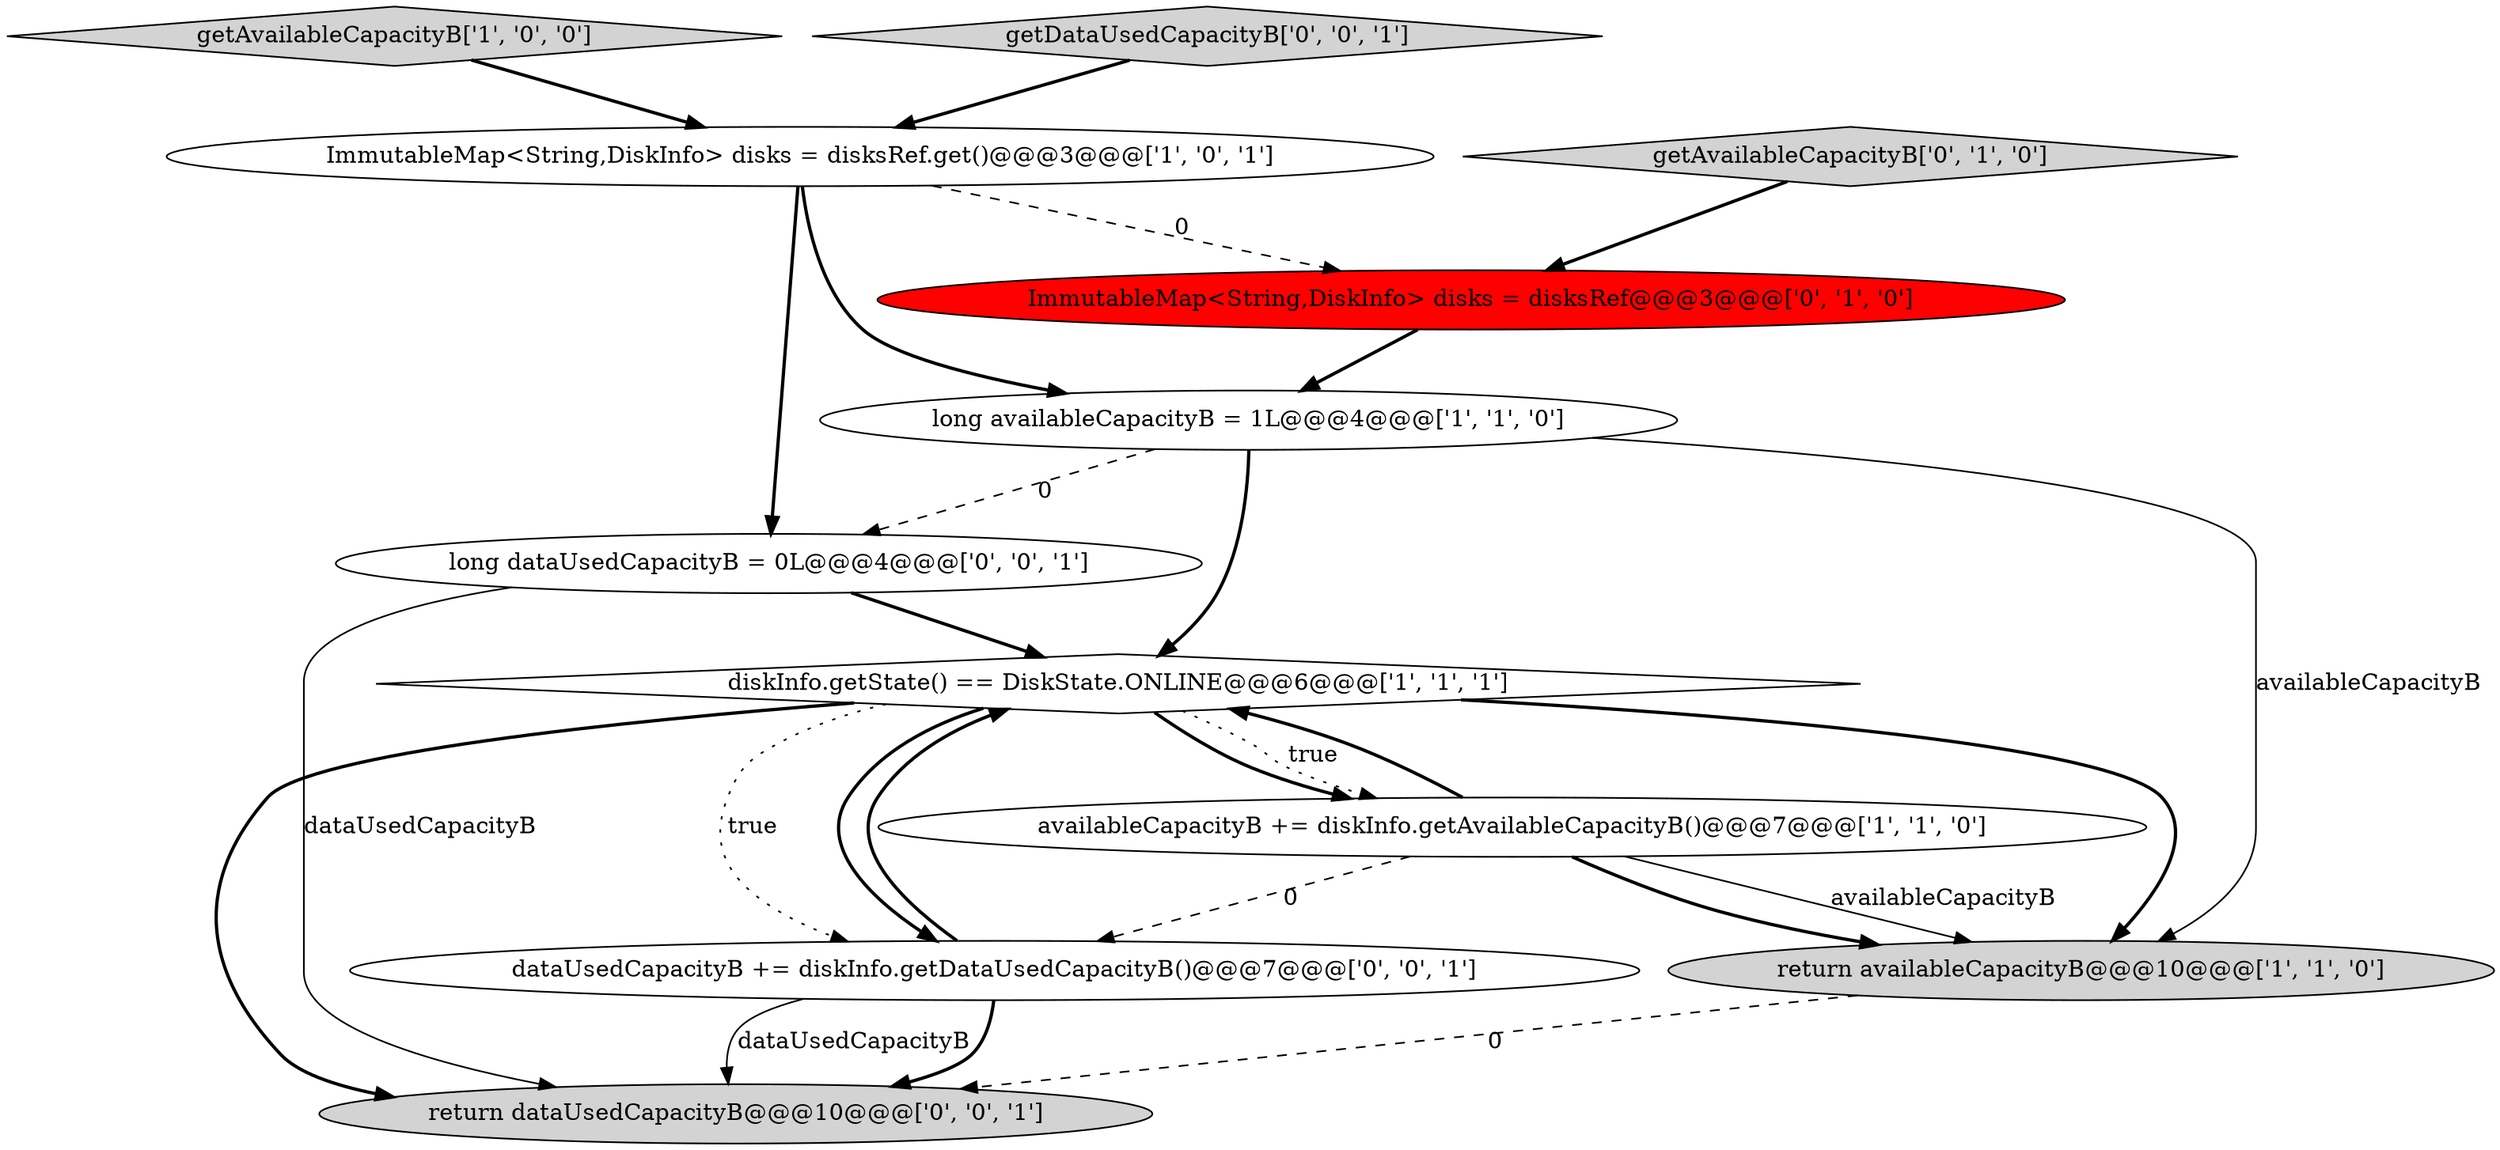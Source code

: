 digraph {
1 [style = filled, label = "diskInfo.getState() == DiskState.ONLINE@@@6@@@['1', '1', '1']", fillcolor = white, shape = diamond image = "AAA0AAABBB1BBB"];
0 [style = filled, label = "ImmutableMap<String,DiskInfo> disks = disksRef.get()@@@3@@@['1', '0', '1']", fillcolor = white, shape = ellipse image = "AAA0AAABBB1BBB"];
3 [style = filled, label = "getAvailableCapacityB['1', '0', '0']", fillcolor = lightgray, shape = diamond image = "AAA0AAABBB1BBB"];
8 [style = filled, label = "long dataUsedCapacityB = 0L@@@4@@@['0', '0', '1']", fillcolor = white, shape = ellipse image = "AAA0AAABBB3BBB"];
9 [style = filled, label = "return dataUsedCapacityB@@@10@@@['0', '0', '1']", fillcolor = lightgray, shape = ellipse image = "AAA0AAABBB3BBB"];
7 [style = filled, label = "ImmutableMap<String,DiskInfo> disks = disksRef@@@3@@@['0', '1', '0']", fillcolor = red, shape = ellipse image = "AAA1AAABBB2BBB"];
2 [style = filled, label = "long availableCapacityB = 1L@@@4@@@['1', '1', '0']", fillcolor = white, shape = ellipse image = "AAA0AAABBB1BBB"];
6 [style = filled, label = "getAvailableCapacityB['0', '1', '0']", fillcolor = lightgray, shape = diamond image = "AAA0AAABBB2BBB"];
10 [style = filled, label = "dataUsedCapacityB += diskInfo.getDataUsedCapacityB()@@@7@@@['0', '0', '1']", fillcolor = white, shape = ellipse image = "AAA0AAABBB3BBB"];
4 [style = filled, label = "return availableCapacityB@@@10@@@['1', '1', '0']", fillcolor = lightgray, shape = ellipse image = "AAA0AAABBB1BBB"];
11 [style = filled, label = "getDataUsedCapacityB['0', '0', '1']", fillcolor = lightgray, shape = diamond image = "AAA0AAABBB3BBB"];
5 [style = filled, label = "availableCapacityB += diskInfo.getAvailableCapacityB()@@@7@@@['1', '1', '0']", fillcolor = white, shape = ellipse image = "AAA0AAABBB1BBB"];
1->5 [style = bold, label=""];
1->4 [style = bold, label=""];
1->10 [style = dotted, label="true"];
10->9 [style = solid, label="dataUsedCapacityB"];
2->1 [style = bold, label=""];
0->2 [style = bold, label=""];
2->4 [style = solid, label="availableCapacityB"];
2->8 [style = dashed, label="0"];
3->0 [style = bold, label=""];
1->9 [style = bold, label=""];
8->1 [style = bold, label=""];
5->1 [style = bold, label=""];
4->9 [style = dashed, label="0"];
11->0 [style = bold, label=""];
5->10 [style = dashed, label="0"];
7->2 [style = bold, label=""];
5->4 [style = bold, label=""];
0->8 [style = bold, label=""];
5->4 [style = solid, label="availableCapacityB"];
10->9 [style = bold, label=""];
6->7 [style = bold, label=""];
10->1 [style = bold, label=""];
1->10 [style = bold, label=""];
0->7 [style = dashed, label="0"];
8->9 [style = solid, label="dataUsedCapacityB"];
1->5 [style = dotted, label="true"];
}
